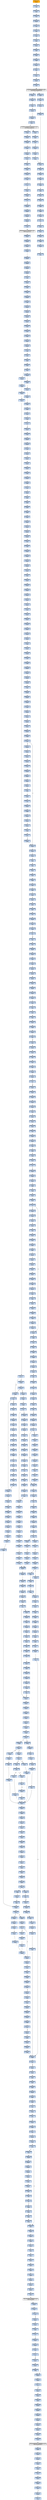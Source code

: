 strict digraph G {
	graph [bgcolor=transparent,
		name=G
	];
	node [color=lightsteelblue,
		fillcolor=lightsteelblue,
		shape=rectangle,
		style=filled
	];
	"0x00617974"	[label="0x00617974
movl"];
	"0x0061797a"	[label="0x0061797a
andl"];
	"0x00617974" -> "0x0061797a"	[color="#000000"];
	"0x00617a4e"	[label="0x00617a4e
jmp"];
	"0x00617a58"	[label="0x00617a58
movl"];
	"0x00617a4e" -> "0x00617a58"	[color="#000000"];
	"0x00617d34"	[label="0x00617d34
movl"];
	"0x00617d36"	[label="0x00617d36
movb"];
	"0x00617d34" -> "0x00617d36"	[color="#000000"];
	"0x006178c1"	[label="0x006178c1
movl"];
	"0x006178c4"	[label="0x006178c4
movl"];
	"0x006178c1" -> "0x006178c4"	[color="#000000"];
	"0x00617a09"	[label="0x00617a09
movl"];
	"0x00617a0f"	[label="0x00617a0f
movl"];
	"0x00617a09" -> "0x00617a0f"	[color="#000000"];
	"0x006176dc"	[label="0x006176dc
movl"];
	"0x006176e3"	[label="0x006176e3
movl"];
	"0x006176dc" -> "0x006176e3"	[color="#000000"];
	"0x00617f05"	[label="0x00617f05
je"];
	"0x00617f37"	[label="0x00617f37
movl"];
	"0x00617f05" -> "0x00617f37"	[color="#000000",
		label=T];
	"0x00617f07"	[label="0x00617f07
movl"];
	"0x00617f05" -> "0x00617f07"	[color="#000000",
		label=F];
	"0x00617154"	[label="0x00617154
popl"];
	"0x00617155"	[label="0x00617155
jmp"];
	"0x00617154" -> "0x00617155"	[color="#000000"];
	"0x00617cff"	[label="0x00617cff
ret"];
	"0x00617a9b"	[label="0x00617a9b
movb"];
	"0x00617cff" -> "0x00617a9b"	[color="#000000"];
	"0x00617e18"	[label="0x00617e18
movb"];
	"0x00617cff" -> "0x00617e18"	[color="#000000"];
	"0x00617b30"	[label="0x00617b30
xorl"];
	"0x00617b32"	[label="0x00617b32
movl"];
	"0x00617b30" -> "0x00617b32"	[color="#000000"];
	"0x0061738f"	[label="0x0061738f
movl"];
	"0x00617392"	[label="0x00617392
addl"];
	"0x0061738f" -> "0x00617392"	[color="#000000"];
	"0x00617871"	[label="0x00617871
incl"];
	"0x00617872"	[label="0x00617872
incl"];
	"0x00617871" -> "0x00617872"	[color="#000000"];
	"0x00617afe"	[label="0x00617afe
popl"];
	"0x00617aff"	[label="0x00617aff
ret"];
	"0x00617afe" -> "0x00617aff"	[color="#000000"];
	"0x00617bc3"	[label="0x00617bc3
xorl"];
	"0x00617bc5"	[label="0x00617bc5
movl"];
	"0x00617bc3" -> "0x00617bc5"	[color="#000000"];
	"0x00617174"	[label="0x00617174
movl"];
	"0x00617176"	[label="0x00617176
andl"];
	"0x00617174" -> "0x00617176"	[color="#000000"];
	"0x006177a7"	[label="0x006177a7
pushl"];
	"0x006177a8"	[label="0x006177a8
movl"];
	"0x006177a7" -> "0x006177a8"	[color="#000000"];
	"0x006178f6"	[label="0x006178f6
movl"];
	"0x006178f8"	[label="0x006178f8
movb"];
	"0x006178f6" -> "0x006178f8"	[color="#000000"];
	"0x006179c9"	[label="0x006179c9
movl"];
	"0x006179cc"	[label="0x006179cc
movl"];
	"0x006179c9" -> "0x006179cc"	[color="#000000"];
	"0x006179bc"	[label="0x006179bc
jb"];
	"0x006179be"	[label="0x006179be
movl"];
	"0x006179bc" -> "0x006179be"	[color="#000000",
		label=F];
	"0x006179ee"	[label="0x006179ee
movl"];
	"0x006179bc" -> "0x006179ee"	[color="#000000",
		label=T];
	"0x00617ef7"	[label="0x00617ef7
cmpl"];
	"0x00617efa"	[label="0x00617efa
jae"];
	"0x00617ef7" -> "0x00617efa"	[color="#000000"];
	"0x006177fb"	[label="0x006177fb
subl"];
	"0x006177fd"	[label="0x006177fd
andl"];
	"0x006177fb" -> "0x006177fd"	[color="#000000"];
	"0x006170b2"	[label="0x006170b2
pushl"];
	"0x006170b7"	[label="0x006170b7
pushl"];
	"0x006170b2" -> "0x006170b7"	[color="#000000"];
	"0x00617395"	[label="0x00617395
pushl"];
	"0x00617396"	[label="0x00617396
pushl"];
	"0x00617395" -> "0x00617396"	[color="#000000"];
	"0x00617b63"	[label="0x00617b63
subl"];
	"0x00617b69"	[label="0x00617b69
pushl"];
	"0x00617b63" -> "0x00617b69"	[color="#000000"];
	GETMODULEHANDLEA_KERNEL32_DLL	[color=lightgrey,
		fillcolor=lightgrey,
		label="GETMODULEHANDLEA_KERNEL32_DLL
GETMODULEHANDLEA"];
	"0x00617042"	[label="0x00617042
movl"];
	GETMODULEHANDLEA_KERNEL32_DLL -> "0x00617042"	[color="#000000"];
	"0x00617287"	[label="0x00617287
testl"];
	GETMODULEHANDLEA_KERNEL32_DLL -> "0x00617287"	[color="#000000"];
	"0x006171b0"	[label="0x006171b0
je"];
	"0x006171ba"	[label="0x006171ba
movl"];
	"0x006171b0" -> "0x006171ba"	[color="#000000",
		label=T];
	"0x0061739a"	[label="0x0061739a
pushl"];
	"0x0061739d"	[label="0x0061739d
pushl"];
	"0x0061739a" -> "0x0061739d"	[color="#000000"];
	"0x00617ccb"	[label="0x00617ccb
jmp"];
	"0x00617cd4"	[label="0x00617cd4
movl"];
	"0x00617ccb" -> "0x00617cd4"	[color="#000000"];
	"0x00617aff" -> "0x006176dc"	[color="#000000"];
	"0x00617153"	[label="0x00617153
popl"];
	"0x00617153" -> "0x00617154"	[color="#000000"];
	"0x006178cf"	[label="0x006178cf
movl"];
	"0x006178d3"	[label="0x006178d3
jl"];
	"0x006178cf" -> "0x006178d3"	[color="#000000"];
	"0x006177bd"	[label="0x006177bd
incl"];
	"0x006177be"	[label="0x006177be
movb"];
	"0x006177bd" -> "0x006177be"	[color="#000000"];
	"0x00617b1b"	[label="0x00617b1b
movl"];
	"0x00617b1e"	[label="0x00617b1e
movl"];
	"0x00617b1b" -> "0x00617b1e"	[color="#000000"];
	"0x00617b76"	[label="0x00617b76
call"];
	"0x006177a4"	[label="0x006177a4
pushl"];
	"0x00617b76" -> "0x006177a4"	[color="#000000"];
	"0x00617394"	[label="0x00617394
pushl"];
	"0x00617392" -> "0x00617394"	[color="#000000"];
	"0x006179b3"	[label="0x006179b3
movl"];
	"0x006179b5"	[label="0x006179b5
pushl"];
	"0x006179b3" -> "0x006179b5"	[color="#000000"];
	VIRTUALPROTECT_KERNEL32_DLL	[color=lightgrey,
		fillcolor=lightgrey,
		label="VIRTUALPROTECT_KERNEL32_DLL
VIRTUALPROTECT"];
	"0x006173ff"	[label="0x006173ff
popl"];
	VIRTUALPROTECT_KERNEL32_DLL -> "0x006173ff"	[color="#000000"];
	"0x00617179"	[label="0x00617179
repz"];
	"0x00617176" -> "0x00617179"	[color="#000000"];
	"0x006172c8"	[label="0x006172c8
je"];
	"0x00617373"	[label="0x00617373
movl"];
	"0x006172c8" -> "0x00617373"	[color="#000000",
		label=T];
	"0x00617ba2"	[label="0x00617ba2
leal"];
	"0x00617ba8"	[label="0x00617ba8
leal"];
	"0x00617ba2" -> "0x00617ba8"	[color="#000000"];
	"0x00617e88"	[label="0x00617e88
shrl"];
	"0x00617e8a"	[label="0x00617e8a
leal"];
	"0x00617e88" -> "0x00617e8a"	[color="#000000"];
	"0x0061705b"	[label="0x0061705b
cmpb"];
	"0x0061705d"	[label="0x0061705d
jne"];
	"0x0061705b" -> "0x0061705d"	[color="#000000"];
	"0x0061780b"	[label="0x0061780b
popl"];
	"0x0061780c"	[label="0x0061780c
ret"];
	"0x0061780b" -> "0x0061780c"	[color="#000000"];
	"0x00617397"	[label="0x00617397
pushl"];
	"0x00617396" -> "0x00617397"	[color="#000000"];
	"0x00617ed9"	[label="0x00617ed9
movl"];
	"0x00617ede"	[label="0x00617ede
subl"];
	"0x00617ed9" -> "0x00617ede"	[color="#000000"];
	"0x0061715f"	[label="0x0061715f
movl"];
	"0x00617155" -> "0x0061715f"	[color="#000000"];
	"0x006176c8"	[label="0x006176c8
movl"];
	"0x006176cc"	[label="0x006176cc
subl"];
	"0x006176c8" -> "0x006176cc"	[color="#000000"];
	"0x00617f6c"	[label="0x00617f6c
testb"];
	"0x00617f6e"	[label="0x00617f6e
je"];
	"0x00617f6c" -> "0x00617f6e"	[color="#000000"];
	"0x00617398"	[label="0x00617398
pushl"];
	"0x00617398" -> "0x0061739a"	[color="#000000"];
	"0x006178eb"	[label="0x006178eb
andl"];
	"0x006178f0"	[label="0x006178f0
subl"];
	"0x006178eb" -> "0x006178f0"	[color="#000000"];
	"0x006178a1"	[label="0x006178a1
movl"];
	"0x006178a5"	[label="0x006178a5
movl"];
	"0x006178a1" -> "0x006178a5"	[color="#000000"];
	"0x0061798f"	[label="0x0061798f
leal"];
	"0x00617993"	[label="0x00617993
incl"];
	"0x0061798f" -> "0x00617993"	[color="#000000"];
	VIRTUALFREE_KERNEL32_DLL	[color=lightgrey,
		fillcolor=lightgrey,
		label="VIRTUALFREE_KERNEL32_DLL
VIRTUALFREE"];
	"0x006171a8"	[label="0x006171a8
movl"];
	VIRTUALFREE_KERNEL32_DLL -> "0x006171a8"	[color="#000000"];
	"0x00617059"	[label="0x00617059
jne"];
	"0x00617059" -> "0x0061705b"	[color="#000000",
		label=F];
	"0x006178d5"	[label="0x006178d5
movl"];
	"0x006178d3" -> "0x006178d5"	[color="#000000",
		label=F];
	"0x00617922"	[label="0x00617922
movl"];
	"0x006178d3" -> "0x00617922"	[color="#000000",
		label=T];
	"0x00617bc7"	[label="0x00617bc7
call"];
	"0x006179b0"	[label="0x006179b0
pushl"];
	"0x00617bc7" -> "0x006179b0"	[color="#000000"];
	"0x006170e9"	[label="0x006170e9
movl"];
	"0x006170eb"	[label="0x006170eb
addl"];
	"0x006170e9" -> "0x006170eb"	[color="#000000"];
	"0x00617a11"	[label="0x00617a11
shrl"];
	"0x00617a14"	[label="0x00617a14
xorl"];
	"0x00617a11" -> "0x00617a14"	[color="#000000"];
	"0x00617298"	[label="0x00617298
movl"];
	"0x006172a2"	[label="0x006172a2
movl"];
	"0x00617298" -> "0x006172a2"	[color="#000000"];
	"0x00617008"	[label="0x00617008
jmp"];
	"0x0061700e"	[label="0x0061700e
call"];
	"0x00617008" -> "0x0061700e"	[color="#000000"];
	"0x006171c0"	[label="0x006171c0
movl"];
	"0x006171c6"	[label="0x006171c6
subl"];
	"0x006171c0" -> "0x006171c6"	[color="#000000"];
	"0x00617ca3"	[label="0x00617ca3
testb"];
	"0x00617ca5"	[label="0x00617ca5
jne"];
	"0x00617ca3" -> "0x00617ca5"	[color="#000000"];
	"0x006177f4"	[label="0x006177f4
shrl"];
	"0x006177f6"	[label="0x006177f6
movl"];
	"0x006177f4" -> "0x006177f6"	[color="#000000"];
	"0x0061785c"	[label="0x0061785c
cmpl"];
	"0x0061785e"	[label="0x0061785e
movl"];
	"0x0061785c" -> "0x0061785e"	[color="#000000"];
	"0x00617972"	[label="0x00617972
je"];
	"0x00617972" -> "0x00617974"	[color="#000000",
		label=F];
	"0x00617996"	[label="0x00617996
movl"];
	"0x00617972" -> "0x00617996"	[color="#000000",
		label=T];
	"0x00617b14"	[label="0x00617b14
movl"];
	"0x00617b14" -> "0x00617b1b"	[color="#000000"];
	"0x00617e4c"	[label="0x00617e4c
movl"];
	"0x00617e50"	[label="0x00617e50
andl"];
	"0x00617e4c" -> "0x00617e50"	[color="#000000"];
	"0x00617b6e"	[label="0x00617b6e
leal"];
	"0x00617b71"	[label="0x00617b71
pushl"];
	"0x00617b6e" -> "0x00617b71"	[color="#000000"];
	"0x00617a96"	[label="0x00617a96
call"];
	"0x00617cf2"	[label="0x00617cf2
call"];
	"0x00617a96" -> "0x00617cf2"	[color="#000000"];
	"0x0061790a"	[label="0x0061790a
shrl"];
	"0x0061790d"	[label="0x0061790d
repz"];
	"0x0061790a" -> "0x0061790d"	[color="#000000"];
	"0x006179a3"	[label="0x006179a3
popl"];
	"0x006179a4"	[label="0x006179a4
movb"];
	"0x006179a3" -> "0x006179a4"	[color="#000000"];
	"0x006170fb"	[label="0x006170fb
pushl"];
	"0x006170fc"	[label="0x006170fc
call"];
	"0x006170fb" -> "0x006170fc"	[color="#000000"];
	"0x006179e1"	[label="0x006179e1
movl"];
	"0x006179e4"	[label="0x006179e4
movl"];
	"0x006179e1" -> "0x006179e4"	[color="#000000"];
	"0x00617112"	[label="0x00617112
movl"];
	"0x00617114"	[label="0x00617114
subl"];
	"0x00617112" -> "0x00617114"	[color="#000000"];
	"0x00617243"	[label="0x00617243
movl"];
	"0x00617249"	[label="0x00617249
movl"];
	"0x00617243" -> "0x00617249"	[color="#000000"];
	"0x00617e1f"	[label="0x00617e1f
popl"];
	"0x00617e20"	[label="0x00617e20
testb"];
	"0x00617e1f" -> "0x00617e20"	[color="#000000"];
	"0x00617abd"	[label="0x00617abd
pushl"];
	"0x00617ac2"	[label="0x00617ac2
call"];
	"0x00617abd" -> "0x00617ac2"	[color="#000000"];
	"0x00617389"	[label="0x00617389
movl"];
	"0x00617389" -> "0x0061738f"	[color="#000000"];
	"0x00617ce8"	[label="0x00617ce8
movb"];
	"0x00617cea"	[label="0x00617cea
popl"];
	"0x00617ce8" -> "0x00617cea"	[color="#000000"];
	"0x006177ad"	[label="0x006177ad
pushl"];
	"0x006177a8" -> "0x006177ad"	[color="#000000"];
	"0x00617b37"	[label="0x00617b37
movl"];
	"0x00617b3d"	[label="0x00617b3d
movl"];
	"0x00617b37" -> "0x00617b3d"	[color="#000000"];
	"0x006177d9"	[label="0x006177d9
addl"];
	"0x006177db"	[label="0x006177db
movl"];
	"0x006177d9" -> "0x006177db"	[color="#000000"];
	"0x00617a36"	[label="0x00617a36
jmp"];
	"0x00617a36" -> "0x00617a58"	[color="#000000"];
	"0x00617271"	[label="0x00617271
movl"];
	"0x00617274"	[label="0x00617274
testl"];
	"0x00617271" -> "0x00617274"	[color="#000000"];
	"0x006176d2"	[label="0x006176d2
leal"];
	"0x006176cc" -> "0x006176d2"	[color="#000000"];
	"0x0061724f"	[label="0x0061724f
orl"];
	"0x00617251"	[label="0x00617251
je"];
	"0x0061724f" -> "0x00617251"	[color="#000000"];
	"0x00617aa8"	[label="0x00617aa8
addl"];
	"0x00617aab"	[label="0x00617aab
shll"];
	"0x00617aa8" -> "0x00617aab"	[color="#000000"];
	"0x006177bb"	[label="0x006177bb
movb"];
	"0x006177bb" -> "0x006177bd"	[color="#000000"];
	"0x0061786d"	[label="0x0061786d
leal"];
	"0x0061786d" -> "0x00617871"	[color="#000000"];
	"0x00617f85"	[label="0x00617f85
popl"];
	"0x00617f86"	[label="0x00617f86
addl"];
	"0x00617f85" -> "0x00617f86"	[color="#000000"];
	"0x00617960"	[label="0x00617960
xorl"];
	"0x00617962"	[label="0x00617962
testl"];
	"0x00617960" -> "0x00617962"	[color="#000000"];
	"0x00617ba0"	[label="0x00617ba0
jb"];
	"0x00617ba0" -> "0x00617ba2"	[color="#000000",
		label=F];
	"0x0061783d"	[label="0x0061783d
movl"];
	"0x0061783f"	[label="0x0061783f
pushl"];
	"0x0061783d" -> "0x0061783f"	[color="#000000"];
	"0x0061703b"	[label="0x0061703b
pushl"];
	"0x0061703c"	[label="0x0061703c
call"];
	"0x0061703b" -> "0x0061703c"	[color="#000000"];
	"0x00617ea0"	[label="0x00617ea0
jb"];
	"0x00617ea2"	[label="0x00617ea2
movl"];
	"0x00617ea0" -> "0x00617ea2"	[color="#000000",
		label=F];
	"0x00617ed3"	[label="0x00617ed3
movl"];
	"0x00617ea0" -> "0x00617ed3"	[color="#000000",
		label=T];
	"0x0061797f"	[label="0x0061797f
movl"];
	"0x0061797a" -> "0x0061797f"	[color="#000000"];
	"0x006179a6"	[label="0x006179a6
popl"];
	"0x006179a4" -> "0x006179a6"	[color="#000000"];
	"0x0061700a"	[label="0x0061700a
popl"];
	"0x0061700b"	[label="0x0061700b
incl"];
	"0x0061700a" -> "0x0061700b"	[color="#000000"];
	"0x00617f53"	[label="0x00617f53
cmpl"];
	"0x00617f55"	[label="0x00617f55
jb"];
	"0x00617f53" -> "0x00617f55"	[color="#000000"];
	"0x0061789e"	[label="0x0061789e
leal"];
	"0x0061789e" -> "0x006178a1"	[color="#000000"];
	"0x00617ea5"	[label="0x00617ea5
movl"];
	"0x00617ea8"	[label="0x00617ea8
shll"];
	"0x00617ea5" -> "0x00617ea8"	[color="#000000"];
	"0x00617103"	[label="0x00617103
cmpb"];
	"0x00617106"	[label="0x00617106
jne"];
	"0x00617103" -> "0x00617106"	[color="#000000"];
	"0x00617269"	[label="0x00617269
movl"];
	"0x0061726f"	[label="0x0061726f
addl"];
	"0x00617269" -> "0x0061726f"	[color="#000000"];
	"0x00617ecb"	[label="0x00617ecb
movl"];
	"0x00617ece"	[label="0x00617ece
movl"];
	"0x00617ecb" -> "0x00617ece"	[color="#000000"];
	"0x0061737b"	[label="0x0061737b
addl"];
	"0x0061737e"	[label="0x0061737e
movl"];
	"0x0061737b" -> "0x0061737e"	[color="#000000"];
	"0x006179f1"	[label="0x006179f1
movl"];
	"0x006179f4"	[label="0x006179f4
movl"];
	"0x006179f1" -> "0x006179f4"	[color="#000000"];
	"0x006177b1"	[label="0x006177b1
jb"];
	"0x006177b3"	[label="0x006177b3
pushl"];
	"0x006177b1" -> "0x006177b3"	[color="#000000",
		label=F];
	"0x006177e8"	[label="0x006177e8
movl"];
	"0x006177b1" -> "0x006177e8"	[color="#000000",
		label=T];
	"0x00617e55"	[label="0x00617e55
addl"];
	"0x00617e50" -> "0x00617e55"	[color="#000000"];
	"0x00617f39"	[label="0x00617f39
movl"];
	"0x00617f37" -> "0x00617f39"	[color="#000000"];
	"0x006177a5"	[label="0x006177a5
movl"];
	"0x006177a5" -> "0x006177a7"	[color="#000000"];
	"0x006170f1"	[label="0x006170f1
pushl"];
	"0x006170eb" -> "0x006170f1"	[color="#000000"];
	"0x00617831"	[label="0x00617831
ret"];
	"0x00617af1"	[label="0x00617af1
movl"];
	"0x00617831" -> "0x00617af1"	[color="#000000"];
	"0x0061798b"	[label="0x0061798b
movl"];
	"0x0061798b" -> "0x0061798f"	[color="#000000"];
	"0x00617877"	[label="0x00617877
jb"];
	"0x00617879"	[label="0x00617879
movl"];
	"0x00617877" -> "0x00617879"	[color="#000000",
		label=F];
	"0x006177f6" -> "0x006177fb"	[color="#000000"];
	"0x0061705f"	[label="0x0061705f
leal"];
	"0x0061705d" -> "0x0061705f"	[color="#000000",
		label=F];
	"0x00617b24"	[label="0x00617b24
movl"];
	"0x00617b2a"	[label="0x00617b2a
movl"];
	"0x00617b24" -> "0x00617b2a"	[color="#000000"];
	"0x00617264"	[label="0x00617264
movl"];
	"0x00617251" -> "0x00617264"	[color="#000000",
		label=T];
	"0x006177e7"	[label="0x006177e7
popl"];
	"0x006177e7" -> "0x006177e8"	[color="#000000"];
	"0x00617152"	[label="0x00617152
popl"];
	"0x00617152" -> "0x00617153"	[color="#000000"];
	"0x006172be"	[label="0x006172be
addl"];
	"0x006172c0"	[label="0x006172c0
addl"];
	"0x006172be" -> "0x006172c0"	[color="#000000"];
	"0x00617875"	[label="0x00617875
movl"];
	"0x00617875" -> "0x00617877"	[color="#000000"];
	"0x00617014"	[label="0x00617014
popl"];
	"0x00617015"	[label="0x00617015
movl"];
	"0x00617014" -> "0x00617015"	[color="#000000"];
	"0x00617f0d"	[label="0x00617f0d
movl"];
	"0x00617f14"	[label="0x00617f14
jmp"];
	"0x00617f0d" -> "0x00617f14"	[color="#000000"];
	"0x006179db"	[label="0x006179db
movl"];
	"0x006179de"	[label="0x006179de
addl"];
	"0x006179db" -> "0x006179de"	[color="#000000"];
	"0x00617f31"	[label="0x00617f31
movl"];
	"0x00617f31" -> "0x00617f37"	[color="#000000"];
	"0x006172f0"	[label="0x006172f0
popl"];
	"0x006172f1"	[label="0x006172f1
jne"];
	"0x006172f0" -> "0x006172f1"	[color="#000000"];
	"0x006178fe"	[label="0x006178fe
movl"];
	"0x00617900"	[label="0x00617900
movl"];
	"0x006178fe" -> "0x00617900"	[color="#000000"];
	"0x00617a6a"	[label="0x00617a6a
subl"];
	"0x00617a6c"	[label="0x00617a6c
subl"];
	"0x00617a6a" -> "0x00617a6c"	[color="#000000"];
	"0x00617ed6"	[label="0x00617ed6
movl"];
	"0x00617ed6" -> "0x00617ed9"	[color="#000000"];
	"0x006176ea"	[label="0x006176ea
pushl"];
	"0x006176eb"	[label="0x006176eb
pushl"];
	"0x006176ea" -> "0x006176eb"	[color="#000000"];
	"0x006179fb"	[label="0x006179fb
shrl"];
	"0x006179fd"	[label="0x006179fd
movl"];
	"0x006179fb" -> "0x006179fd"	[color="#000000"];
	"0x006177c4"	[label="0x006177c4
movl"];
	"0x006177c7"	[label="0x006177c7
movl"];
	"0x006177c4" -> "0x006177c7"	[color="#000000"];
	"0x00617e62"	[label="0x00617e62
movl"];
	"0x00617e65"	[label="0x00617e65
jae"];
	"0x00617e62" -> "0x00617e65"	[color="#000000"];
	"0x00617e67"	[label="0x00617e67
movl"];
	"0x00617e6a"	[label="0x00617e6a
movl"];
	"0x00617e67" -> "0x00617e6a"	[color="#000000"];
	"0x00617e46"	[label="0x00617e46
movl"];
	"0x00617e49"	[label="0x00617e49
movl"];
	"0x00617e46" -> "0x00617e49"	[color="#000000"];
	"0x00617f82"	[label="0x00617f82
popl"];
	"0x00617f83"	[label="0x00617f83
movb"];
	"0x00617f82" -> "0x00617f83"	[color="#000000"];
	"0x00617ce6"	[label="0x00617ce6
popl"];
	"0x00617ce7"	[label="0x00617ce7
popl"];
	"0x00617ce6" -> "0x00617ce7"	[color="#000000"];
	"0x0061799c"	[label="0x0061799c
incl"];
	"0x0061799d"	[label="0x0061799d
cmpl"];
	"0x0061799c" -> "0x0061799d"	[color="#000000"];
	"0x00617e34"	[label="0x00617e34
jb"];
	"0x00617e34" -> "0x00617e67"	[color="#000000",
		label=T];
	"0x00617e36"	[label="0x00617e36
movl"];
	"0x00617e34" -> "0x00617e36"	[color="#000000",
		label=F];
	"0x00617cde"	[label="0x00617cde
movl"];
	"0x00617ce3"	[label="0x00617ce3
repz"];
	"0x00617cde" -> "0x00617ce3"	[color="#000000"];
	"0x00617988"	[label="0x00617988
movb"];
	"0x00617988" -> "0x0061798b"	[color="#000000"];
	"0x0061792a"	[label="0x0061792a
decl"];
	"0x0061792b"	[label="0x0061792b
addl"];
	"0x0061792a" -> "0x0061792b"	[color="#000000"];
	"0x0061783b"	[label="0x0061783b
pushl"];
	"0x0061783c"	[label="0x0061783c
pushl"];
	"0x0061783b" -> "0x0061783c"	[color="#000000"];
	"0x006172c6"	[label="0x006172c6
testl"];
	"0x006172c0" -> "0x006172c6"	[color="#000000"];
	"0x0061740f"	[label="0x0061740f
movl"];
	"0x00617415"	[label="0x00617415
popa"];
	"0x0061740f" -> "0x00617415"	[color="#000000"];
	"0x00617e2e"	[label="0x00617e2e
leal"];
	"0x00617e31"	[label="0x00617e31
cmpl"];
	"0x00617e2e" -> "0x00617e31"	[color="#000000"];
	"0x00617f7a"	[label="0x00617f7a
movl"];
	"0x00617f7e"	[label="0x00617f7e
movl"];
	"0x00617f7a" -> "0x00617f7e"	[color="#000000"];
	"0x0061793d"	[label="0x0061793d
jge"];
	"0x00617943"	[label="0x00617943
cmpl"];
	"0x0061793d" -> "0x00617943"	[color="#000000",
		label=F];
	"0x006179b2"	[label="0x006179b2
pushl"];
	"0x006179b2" -> "0x006179b3"	[color="#000000"];
	"0x0061780a"	[label="0x0061780a
popl"];
	"0x0061780a" -> "0x0061780b"	[color="#000000"];
	"0x00617e6d"	[label="0x00617e6d
movl"];
	"0x00617e6a" -> "0x00617e6d"	[color="#000000"];
	"0x00617093"	[label="0x00617093
orl"];
	"0x00617095"	[label="0x00617095
je"];
	"0x00617093" -> "0x00617095"	[color="#000000"];
	"0x00617169"	[label="0x00617169
movl"];
	"0x0061716f"	[label="0x0061716f
sarl"];
	"0x00617169" -> "0x0061716f"	[color="#000000"];
	"0x006179ec"	[label="0x006179ec
jae"];
	"0x006179ec" -> "0x006179ee"	[color="#000000",
		label=F];
	"0x0061790f"	[label="0x0061790f
movl"];
	"0x00617911"	[label="0x00617911
movl"];
	"0x0061790f" -> "0x00617911"	[color="#000000"];
	"0x00617397" -> "0x00617398"	[color="#000000"];
	"0x006176ec"	[label="0x006176ec
leal"];
	"0x006176f0"	[label="0x006176f0
call"];
	"0x006176ec" -> "0x006176f0"	[color="#000000"];
	"0x00617ef3"	[label="0x00617ef3
shrl"];
	"0x00617ef5"	[label="0x00617ef5
addl"];
	"0x00617ef3" -> "0x00617ef5"	[color="#000000"];
	"0x00617a5a"	[label="0x00617a5a
movl"];
	"0x00617a58" -> "0x00617a5a"	[color="#000000"];
	"0x006177de"	[label="0x006177de
movl"];
	"0x006177e0"	[label="0x006177e0
movl"];
	"0x006177de" -> "0x006177e0"	[color="#000000"];
	"0x00617001"	[color=lightgrey,
		fillcolor=orange,
		label="0x00617001
pusha"];
	"0x00617002"	[label="0x00617002
call"];
	"0x00617001" -> "0x00617002"	[color="#000000"];
	"0x006178dc"	[label="0x006178dc
movl"];
	"0x006178e0"	[label="0x006178e0
movl"];
	"0x006178dc" -> "0x006178e0"	[color="#000000"];
	"0x0061708d"	[label="0x0061708d
movl"];
	"0x0061708d" -> "0x00617093"	[color="#000000"];
	"0x00617b0d"	[label="0x00617b0d
movl"];
	"0x00617b0f"	[label="0x00617b0f
leal"];
	"0x00617b0d" -> "0x00617b0f"	[color="#000000"];
	"0x0061711d"	[label="0x0061711d
xorl"];
	"0x0061711f"	[label="0x0061711f
orl"];
	"0x0061711d" -> "0x0061711f"	[color="#000000"];
	"0x006179de" -> "0x006179e1"	[color="#000000"];
	"0x00617d32"	[label="0x00617d32
jae"];
	"0x00617d32" -> "0x00617d34"	[color="#000000",
		label=F];
	"0x00617f61"	[label="0x00617f61
movl"];
	"0x00617f63"	[label="0x00617f63
jmp"];
	"0x00617f61" -> "0x00617f63"	[color="#000000"];
	"0x0061782c"	[label="0x0061782c
addl"];
	"0x0061782c" -> "0x00617831"	[color="#000000"];
	"0x00617931"	[label="0x00617931
movl"];
	"0x00617935"	[label="0x00617935
movl"];
	"0x00617931" -> "0x00617935"	[color="#000000"];
	"0x00617aa3"	[label="0x00617aa3
movl"];
	"0x00617aa3" -> "0x00617aa8"	[color="#000000"];
	"0x00617eec"	[label="0x00617eec
subl"];
	"0x00617eee"	[label="0x00617eee
andl"];
	"0x00617eec" -> "0x00617eee"	[color="#000000"];
	"0x00617bb4"	[label="0x00617bb4
testb"];
	"0x00617bb6"	[label="0x00617bb6
jne"];
	"0x00617bb4" -> "0x00617bb6"	[color="#000000"];
	"0x00617b9c"	[label="0x00617b9c
incl"];
	"0x00617b9d"	[label="0x00617b9d
cmpl"];
	"0x00617b9c" -> "0x00617b9d"	[color="#000000"];
	"0x00617a95"	[label="0x00617a95
pushl"];
	"0x00617a95" -> "0x00617a96"	[color="#000000"];
	"0x00617907"	[label="0x00617907
movw"];
	"0x00617907" -> "0x0061790a"	[color="#000000"];
	"0x0061781d"	[label="0x0061781d
movl"];
	"0x00617823"	[label="0x00617823
leal"];
	"0x0061781d" -> "0x00617823"	[color="#000000"];
	"0x00617b12"	[label="0x00617b12
movl"];
	"0x00617b12" -> "0x00617b14"	[color="#000000"];
	"0x00617e58"	[label="0x00617e58
orl"];
	"0x00617e5a"	[label="0x00617e5a
movl"];
	"0x00617e58" -> "0x00617e5a"	[color="#000000"];
	"0x00617ee2"	[label="0x00617ee2
shrl"];
	"0x00617ee4"	[label="0x00617ee4
movl"];
	"0x00617ee2" -> "0x00617ee4"	[color="#000000"];
	"0x0061771a"	[label="0x0061771a
jne"];
	"0x00617726"	[label="0x00617726
movl"];
	"0x0061771a" -> "0x00617726"	[color="#000000",
		label=T];
	"0x006172ee"	[label="0x006172ee
testl"];
	"0x006172ee" -> "0x006172f0"	[color="#000000"];
	"0x0061717b"	[label="0x0061717b
popl"];
	"0x00617179" -> "0x0061717b"	[color="#000000"];
	"0x00617f45"	[label="0x00617f45
jae"];
	"0x00617f47"	[label="0x00617f47
movl"];
	"0x00617f45" -> "0x00617f47"	[color="#000000",
		label=F];
	"0x00617a5d"	[label="0x00617a5d
addl"];
	"0x00617a5f"	[label="0x00617a5f
movl"];
	"0x00617a5d" -> "0x00617a5f"	[color="#000000"];
	"0x00617aad"	[label="0x00617aad
addl"];
	"0x00617aaf"	[label="0x00617aaf
incl"];
	"0x00617aad" -> "0x00617aaf"	[color="#000000"];
	"0x00617e5f"	[label="0x00617e5f
movl"];
	"0x00617e5f" -> "0x00617e62"	[color="#000000"];
	"0x00617151"	[label="0x00617151
popl"];
	"0x00617151" -> "0x00617152"	[color="#000000"];
	"0x00617121"	[label="0x00617121
je"];
	"0x00617121" -> "0x00617151"	[color="#000000",
		label=T];
	"0x00617ccd"	[label="0x00617ccd
movb"];
	"0x00617ccd" -> "0x00617cd4"	[color="#000000"];
	"0x00617a85"	[label="0x00617a85
pushl"];
	"0x00617a86"	[label="0x00617a86
pushl"];
	"0x00617a85" -> "0x00617a86"	[color="#000000"];
	"0x00617a8d"	[label="0x00617a8d
leal"];
	"0x00617a93"	[label="0x00617a93
movl"];
	"0x00617a8d" -> "0x00617a93"	[color="#000000"];
	"0x00617b98"	[label="0x00617b98
movb"];
	"0x00617b98" -> "0x00617b9c"	[color="#000000"];
	"0x006179a2"	[label="0x006179a2
popl"];
	"0x006179a2" -> "0x006179a3"	[color="#000000"];
	"0x006179a7"	[label="0x006179a7
addl"];
	"0x006179a6" -> "0x006179a7"	[color="#000000"];
	"0x00617efc"	[label="0x00617efc
movl"];
	"0x00617efa" -> "0x00617efc"	[color="#000000",
		label=F];
	"0x00617f16"	[label="0x00617f16
movl"];
	"0x00617efa" -> "0x00617f16"	[color="#000000",
		label=T];
	"0x00617f4c"	[label="0x00617f4c
movb"];
	"0x00617f4e"	[label="0x00617f4e
movb"];
	"0x00617f4c" -> "0x00617f4e"	[color="#000000"];
	"0x00617e49" -> "0x00617e4c"	[color="#000000"];
	"0x00617cc6"	[label="0x00617cc6
cmpl"];
	"0x00617cc9"	[label="0x00617cc9
jb"];
	"0x00617cc6" -> "0x00617cc9"	[color="#000000"];
	"0x00617292"	[label="0x00617292
movl"];
	"0x00617292" -> "0x00617298"	[color="#000000"];
	"0x00617826"	[label="0x00617826
movl"];
	"0x00617826" -> "0x0061782c"	[color="#000000"];
	"0x0061711f" -> "0x00617121"	[color="#000000"];
	"0x00617b08"	[label="0x00617b08
movl"];
	"0x00617b0c"	[label="0x00617b0c
pushl"];
	"0x00617b08" -> "0x00617b0c"	[color="#000000"];
	"0x00617183"	[label="0x00617183
pushl"];
	"0x00617189"	[label="0x00617189
call"];
	"0x00617183" -> "0x00617189"	[color="#000000"];
	"0x00617939"	[label="0x00617939
movl"];
	"0x00617935" -> "0x00617939"	[color="#000000"];
	"0x006179c0"	[label="0x006179c0
movb"];
	"0x006179c2"	[label="0x006179c2
incl"];
	"0x006179c0" -> "0x006179c2"	[color="#000000"];
	"0x006177e3"	[label="0x006177e3
cmpl"];
	"0x006177e5"	[label="0x006177e5
jae"];
	"0x006177e3" -> "0x006177e5"	[color="#000000"];
	"0x00617f03"	[label="0x00617f03
testl"];
	"0x00617f03" -> "0x00617f05"	[color="#000000"];
	"0x00617b72"	[label="0x00617b72
pushl"];
	"0x00617b74"	[label="0x00617b74
movl"];
	"0x00617b72" -> "0x00617b74"	[color="#000000"];
	"0x00617926"	[label="0x00617926
addl"];
	"0x00617929"	[label="0x00617929
incl"];
	"0x00617926" -> "0x00617929"	[color="#000000"];
	"0x006170a7"	[label="0x006170a7
cmpl"];
	"0x006170aa"	[label="0x006170aa
je"];
	"0x006170a7" -> "0x006170aa"	[color="#000000"];
	"0x00617406"	[label="0x00617406
addl"];
	"0x0061740c"	[label="0x0061740c
popl"];
	"0x00617406" -> "0x0061740c"	[color="#000000"];
	"0x00617d38"	[label="0x00617d38
movl"];
	"0x00617d36" -> "0x00617d38"	[color="#000000"];
	"0x00617802"	[label="0x00617802
shrl"];
	"0x00617804"	[label="0x00617804
addl"];
	"0x00617802" -> "0x00617804"	[color="#000000"];
	"0x0061704f"	[label="0x0061704f
call"];
	GETPROCADDRESS_KERNEL32_DLL	[color=lightgrey,
		fillcolor=lightgrey,
		label="GETPROCADDRESS_KERNEL32_DLL
GETPROCADDRESS"];
	"0x0061704f" -> GETPROCADDRESS_KERNEL32_DLL	[color="#000000"];
	"0x00617cc9" -> "0x00617ccb"	[color="#000000",
		label=F];
	"0x00617a7d"	[label="0x00617a7d
popl"];
	"0x00617a7e"	[label="0x00617a7e
popl"];
	"0x00617a7d" -> "0x00617a7e"	[color="#000000"];
	"0x00617e5c"	[label="0x00617e5c
cmpl"];
	"0x00617e5a" -> "0x00617e5c"	[color="#000000"];
	"0x00617056"	[label="0x00617056
movb"];
	"0x00617058"	[label="0x00617058
scasb"];
	"0x00617056" -> "0x00617058"	[color="#000000"];
	"0x006172b1"	[label="0x006172b1
addl"];
	"0x006172b3"	[label="0x006172b3
addl"];
	"0x006172b1" -> "0x006172b3"	[color="#000000"];
	"0x006179e9"	[label="0x006179e9
cmpl"];
	"0x006179e9" -> "0x006179ec"	[color="#000000"];
	"0x0061717c"	[label="0x0061717c
pushl"];
	"0x00617181"	[label="0x00617181
pushl"];
	"0x0061717c" -> "0x00617181"	[color="#000000"];
	"0x00617ab5"	[label="0x00617ab5
movl"];
	"0x00617ab9"	[label="0x00617ab9
leal"];
	"0x00617ab5" -> "0x00617ab9"	[color="#000000"];
	"0x00617d3e"	[label="0x00617d3e
movl"];
	"0x00617d42"	[label="0x00617d42
jmp"];
	"0x00617d3e" -> "0x00617d42"	[color="#000000"];
	"0x00617161"	[label="0x00617161
movl"];
	"0x0061715f" -> "0x00617161"	[color="#000000"];
	"0x006170f7"	[label="0x006170f7
pushl"];
	"0x006170f1" -> "0x006170f7"	[color="#000000"];
	"0x00617eb5"	[label="0x00617eb5
movl"];
	"0x00617eb8"	[label="0x00617eb8
movl"];
	"0x00617eb5" -> "0x00617eb8"	[color="#000000"];
	"0x00617885"	[label="0x00617885
movl"];
	"0x00617888"	[label="0x00617888
movl"];
	"0x00617885" -> "0x00617888"	[color="#000000"];
	"0x0061739e"	[label="0x0061739e
call"];
	"0x0061739d" -> "0x0061739e"	[color="#000000"];
	"0x00617f49"	[label="0x00617f49
subl"];
	"0x00617f47" -> "0x00617f49"	[color="#000000"];
	"0x00617ee9"	[label="0x00617ee9
movl"];
	"0x00617ee4" -> "0x00617ee9"	[color="#000000"];
	"0x00617a6e"	[label="0x00617a6e
popl"];
	"0x00617a6c" -> "0x00617a6e"	[color="#000000"];
	"0x00617840"	[label="0x00617840
movl"];
	"0x00617845"	[label="0x00617845
movl"];
	"0x00617840" -> "0x00617845"	[color="#000000"];
	"0x00617718"	[label="0x00617718
testb"];
	"0x00617718" -> "0x0061771a"	[color="#000000"];
	"0x006179d0"	[label="0x006179d0
shll"];
	"0x006179d3"	[label="0x006179d3
andl"];
	"0x006179d0" -> "0x006179d3"	[color="#000000"];
	"0x00617117"	[label="0x00617117
movl"];
	"0x00617117" -> "0x0061711d"	[color="#000000"];
	"0x00617b1e" -> "0x00617b24"	[color="#000000"];
	"0x00617f70"	[label="0x00617f70
cmpl"];
	"0x00617f6e" -> "0x00617f70"	[color="#000000",
		label=F];
	"0x00617f22"	[label="0x00617f22
leal"];
	"0x00617f25"	[label="0x00617f25
movl"];
	"0x00617f22" -> "0x00617f25"	[color="#000000"];
	"0x00617e72"	[label="0x00617e72
subl"];
	"0x00617e74"	[label="0x00617e74
addl"];
	"0x00617e72" -> "0x00617e74"	[color="#000000"];
	"0x006178d8"	[label="0x006178d8
movl"];
	"0x006178d5" -> "0x006178d8"	[color="#000000"];
	"0x00617e90"	[label="0x00617e90
call"];
	"0x00617e90" -> "0x006179b0"	[color="#000000"];
	"0x006171c8"	[label="0x006171c8
je"];
	"0x006171c6" -> "0x006171c8"	[color="#000000"];
	"0x00617b06"	[label="0x00617b06
movl"];
	"0x00617b06" -> "0x00617b08"	[color="#000000"];
	"0x00617862"	[label="0x00617862
jbe"];
	"0x0061785e" -> "0x00617862"	[color="#000000"];
	"0x00617ab3"	[label="0x00617ab3
jb"];
	"0x00617ab3" -> "0x00617ab5"	[color="#000000",
		label=F];
	"0x006177c2"	[label="0x006177c2
movl"];
	"0x006177be" -> "0x006177c2"	[color="#000000"];
	"0x00617e3c"	[label="0x00617e3c
shll"];
	"0x00617e3f"	[label="0x00617e3f
movb"];
	"0x00617e3c" -> "0x00617e3f"	[color="#000000"];
	"0x00617b6c"	[label="0x00617b6c
pushl"];
	"0x00617b6d"	[label="0x00617b6d
pushl"];
	"0x00617b6c" -> "0x00617b6d"	[color="#000000"];
	"0x00617163"	[label="0x00617163
addl"];
	"0x00617163" -> "0x00617169"	[color="#000000"];
	"0x00617a84"	[label="0x00617a84
pushl"];
	"0x00617a84" -> "0x00617a85"	[color="#000000"];
	"0x00617f74"	[label="0x00617f74
jb"];
	"0x00617f74" -> "0x00617f7a"	[color="#000000",
		label=F];
	"0x00617e22"	[label="0x00617e22
movl"];
	"0x00617e24"	[label="0x00617e24
je"];
	"0x00617e22" -> "0x00617e24"	[color="#000000"];
	"0x006176d7"	[label="0x006176d7
call"];
	"0x006176d7" -> "0x00617a84"	[color="#000000"];
	"0x00617aa2"	[label="0x00617aa2
popl"];
	"0x00617aa2" -> "0x00617aa3"	[color="#000000"];
	"0x00617f3d"	[label="0x00617f3d
incl"];
	"0x00617f3e"	[label="0x00617f3e
leal"];
	"0x00617f3d" -> "0x00617f3e"	[color="#000000"];
	"0x00617ee0"	[label="0x00617ee0
addl"];
	"0x00617ede" -> "0x00617ee0"	[color="#000000"];
	"0x00617b57"	[label="0x00617b57
movl"];
	"0x00617b59"	[label="0x00617b59
stosb"];
	"0x00617b57" -> "0x00617b59"	[color="#000000"];
	"0x00617d3a"	[label="0x00617d3a
incl"];
	"0x00617d3b"	[label="0x00617d3b
incl"];
	"0x00617d3a" -> "0x00617d3b"	[color="#000000"];
	"0x00617e80"	[label="0x00617e80
subl"];
	"0x00617e82"	[label="0x00617e82
andl"];
	"0x00617e80" -> "0x00617e82"	[color="#000000"];
	"0x00617cf8"	[label="0x00617cf8
popl"];
	"0x00617cf2" -> "0x00617cf8"	[color="#000000"];
	"0x00617a16"	[label="0x00617a16
movb"];
	"0x00617a14" -> "0x00617a16"	[color="#000000"];
	"0x00617807"	[label="0x00617807
movl"];
	"0x00617807" -> "0x0061780a"	[color="#000000"];
	"0x00617b6a"	[label="0x00617b6a
movl"];
	"0x00617b69" -> "0x00617b6a"	[color="#000000"];
	"0x00617e2b"	[label="0x00617e2b
movl"];
	"0x00617e2b" -> "0x00617e2e"	[color="#000000"];
	"0x00617af9"	[label="0x00617af9
addl"];
	"0x00617af9" -> "0x00617afe"	[color="#000000"];
	"0x006177fd" -> "0x00617802"	[color="#000000"];
	"0x006170be"	[label="0x006170be
call"];
	VIRTUALALLOC_KERNEL32_DLL	[color=lightgrey,
		fillcolor=lightgrey,
		label="VIRTUALALLOC_KERNEL32_DLL
VIRTUALALLOC"];
	"0x006170be" -> VIRTUALALLOC_KERNEL32_DLL	[color="#000000"];
	"0x00617ee9" -> "0x00617eec"	[color="#000000"];
	"0x00617062"	[label="0x00617062
jmp"];
	"0x00617062" -> "0x0061708d"	[color="#000000"];
	"0x00617f89"	[label="0x00617f89
ret"];
	"0x00617f86" -> "0x00617f89"	[color="#000000"];
	"0x00617e78"	[label="0x00617e78
movl"];
	"0x00617e7d"	[label="0x00617e7d
movl"];
	"0x00617e78" -> "0x00617e7d"	[color="#000000"];
	"0x0061705f" -> "0x00617062"	[color="#000000"];
	"0x00617a83"	[label="0x00617a83
ret"];
	"0x00617d2d"	[label="0x00617d2d
cmpl"];
	"0x00617a83" -> "0x00617d2d"	[color="#000000"];
	"0x00617e95"	[label="0x00617e95
addl"];
	"0x00617a83" -> "0x00617e95"	[color="#000000"];
	"0x006172bb"	[label="0x006172bb
movl"];
	"0x006172bb" -> "0x006172be"	[color="#000000"];
	"0x00617915"	[label="0x00617915
andl"];
	"0x00617918"	[label="0x00617918
repz"];
	"0x00617915" -> "0x00617918"	[color="#000000"];
	"0x00617a82"	[label="0x00617a82
popl"];
	"0x00617a82" -> "0x00617a83"	[color="#000000"];
	"0x00617e41"	[label="0x00617e41
incl"];
	"0x00617e3f" -> "0x00617e41"	[color="#000000"];
	"0x00617a0f" -> "0x00617a11"	[color="#000000"];
	"0x006171c8" -> "0x00617243"	[color="#000000",
		label=T];
	"0x006179b6"	[label="0x006179b6
movl"];
	"0x006179b5" -> "0x006179b6"	[color="#000000"];
	"0x006177d4"	[label="0x006177d4
orl"];
	"0x006177d6"	[label="0x006177d6
movl"];
	"0x006177d4" -> "0x006177d6"	[color="#000000"];
	"0x0061700e" -> "0x00617014"	[color="#000000"];
	"0x00617ee0" -> "0x00617ee2"	[color="#000000"];
	"0x00617cf9"	[label="0x00617cf9
subl"];
	"0x00617cf8" -> "0x00617cf9"	[color="#000000"];
	"0x00617420"	[label="0x00617420
pushl"];
	"0x00617425"	[label="0x00617425
ret"];
	"0x00617420" -> "0x00617425"	[color="#000000"];
	"0x00617994"	[label="0x00617994
movl"];
	"0x00617993" -> "0x00617994"	[color="#000000"];
	"0x0061784b"	[label="0x0061784b
xorl"];
	"0x00617845" -> "0x0061784b"	[color="#000000"];
	"0x00617394" -> "0x00617395"	[color="#000000"];
	"0x0061703c" -> GETMODULEHANDLEA_KERNEL32_DLL	[color="#000000"];
	"0x006177cb"	[label="0x006177cb
shll"];
	"0x006177ce"	[label="0x006177ce
andl"];
	"0x006177cb" -> "0x006177ce"	[color="#000000"];
	"0x00617904"	[label="0x00617904
shll"];
	"0x00617904" -> "0x00617907"	[color="#000000"];
	"0x00617aab" -> "0x00617aad"	[color="#000000"];
	"0x00617ebc"	[label="0x00617ebc
andl"];
	"0x00617eb8" -> "0x00617ebc"	[color="#000000"];
	"0x00617181" -> "0x00617183"	[color="#000000"];
	"0x00617a87"	[label="0x00617a87
movl"];
	"0x00617a86" -> "0x00617a87"	[color="#000000"];
	"0x00617a6f"	[label="0x00617a6f
shrl"];
	"0x00617a6e" -> "0x00617a6f"	[color="#000000"];
	"0x0061796d"	[label="0x0061796d
movb"];
	"0x00617970"	[label="0x00617970
testb"];
	"0x0061796d" -> "0x00617970"	[color="#000000"];
	"0x006177f2"	[label="0x006177f2
subl"];
	"0x006177f2" -> "0x006177f4"	[color="#000000"];
	"0x00617729"	[label="0x00617729
addl"];
	"0x00617726" -> "0x00617729"	[color="#000000"];
	"0x006178e6"	[label="0x006178e6
shrl"];
	"0x006178e0" -> "0x006178e6"	[color="#000000"];
	"0x00617e9a"	[label="0x00617e9a
jmp"];
	"0x00617e9a" -> "0x00617ef7"	[color="#000000"];
	"0x00617e7d" -> "0x00617e80"	[color="#000000"];
	"0x00617e31" -> "0x00617e34"	[color="#000000"];
	"0x006179f9"	[label="0x006179f9
subl"];
	"0x006179f4" -> "0x006179f9"	[color="#000000"];
	"0x00617e65" -> "0x00617e67"	[color="#000000",
		label=F];
	"0x00617900" -> "0x00617904"	[color="#000000"];
	"0x00617a62"	[label="0x00617a62
movl"];
	"0x00617a65"	[label="0x00617a65
movl"];
	"0x00617a62" -> "0x00617a65"	[color="#000000"];
	"0x00617af7"	[label="0x00617af7
popl"];
	"0x00617af1" -> "0x00617af7"	[color="#000000"];
	"0x00617f4b"	[label="0x00617f4b
incl"];
	"0x00617f49" -> "0x00617f4b"	[color="#000000"];
	"0x0061726f" -> "0x00617271"	[color="#000000"];
	"0x00617a2a"	[label="0x00617a2a
jmp"];
	"0x00617a2a" -> "0x00617a58"	[color="#000000"];
	"0x00617ceb"	[label="0x00617ceb
addl"];
	"0x00617cf1"	[label="0x00617cf1
ret"];
	"0x00617ceb" -> "0x00617cf1"	[color="#000000"];
	"0x00617cf1" -> "0x00617f6c"	[color="#000000"];
	"0x006170bc"	[label="0x006170bc
pushl"];
	"0x006170bc" -> "0x006170be"	[color="#000000"];
	"0x00617a77"	[label="0x00617a77
movl"];
	"0x00617a77" -> "0x00617a7d"	[color="#000000"];
	"0x00617f41"	[label="0x00617f41
cmpl"];
	"0x00617f43"	[label="0x00617f43
movl"];
	"0x00617f41" -> "0x00617f43"	[color="#000000"];
	"0x00617b0c" -> "0x00617b0d"	[color="#000000"];
	"0x00617a05"	[label="0x00617a05
cmpl"];
	"0x00617a07"	[label="0x00617a07
jae"];
	"0x00617a05" -> "0x00617a07"	[color="#000000"];
	"0x00617949"	[label="0x00617949
je"];
	"0x00617943" -> "0x00617949"	[color="#000000"];
	"0x00617375"	[label="0x00617375
movl"];
	"0x00617378"	[label="0x00617378
movl"];
	"0x00617375" -> "0x00617378"	[color="#000000"];
	"0x006179b1"	[label="0x006179b1
pushl"];
	"0x006179b1" -> "0x006179b2"	[color="#000000"];
	"0x0061739e" -> VIRTUALPROTECT_KERNEL32_DLL	[color="#000000"];
	"0x00617939" -> "0x0061793d"	[color="#000000"];
	"0x00617416"	[label="0x00617416
jne"];
	"0x00617416" -> "0x00617420"	[color="#000000",
		label=T];
	"0x00617101"	[label="0x00617101
movb"];
	"0x00617101" -> "0x00617103"	[color="#000000"];
	"0x0061795a"	[label="0x0061795a
movl"];
	"0x00617949" -> "0x0061795a"	[color="#000000",
		label=T];
	"0x0061792e"	[label="0x0061792e
cmpl"];
	"0x0061792b" -> "0x0061792e"	[color="#000000"];
	"0x00617ab0"	[label="0x00617ab0
cmpl"];
	"0x00617ab0" -> "0x00617ab3"	[color="#000000"];
	"0x00617058" -> "0x00617059"	[color="#000000"];
	"0x00617eab"	[label="0x00617eab
movb"];
	"0x00617ead"	[label="0x00617ead
incl"];
	"0x00617eab" -> "0x00617ead"	[color="#000000"];
	"0x00617048"	[label="0x00617048
movl"];
	"0x00617042" -> "0x00617048"	[color="#000000"];
	"0x0061704e"	[label="0x0061704e
pushl"];
	"0x0061704e" -> "0x0061704f"	[color="#000000"];
	"0x006176d6"	[label="0x006176d6
pushl"];
	"0x006176d2" -> "0x006176d6"	[color="#000000"];
	"0x006170a1"	[label="0x006170a1
leal"];
	"0x006170a1" -> "0x006170a7"	[color="#000000"];
	"0x0061791a"	[label="0x0061791a
movl"];
	"0x00617918" -> "0x0061791a"	[color="#000000"];
	"0x006178fa"	[label="0x006178fa
movl"];
	"0x006178fa" -> "0x006178fe"	[color="#000000"];
	"0x00617b0f" -> "0x00617b12"	[color="#000000"];
	"0x006172a8"	[label="0x006172a8
movl"];
	"0x006172aa"	[label="0x006172aa
testl"];
	"0x006172a8" -> "0x006172aa"	[color="#000000"];
	"0x006177ce" -> "0x006177d4"	[color="#000000"];
	"0x00617cea" -> "0x00617ceb"	[color="#000000"];
	"0x006178a9"	[label="0x006178a9
shll"];
	"0x006178ab"	[label="0x006178ab
addl"];
	"0x006178a9" -> "0x006178ab"	[color="#000000"];
	"0x006170fc" -> "0x006176c8"	[color="#000000"];
	"0x00617055"	[label="0x00617055
stosl"];
	"0x00617055" -> "0x00617056"	[color="#000000"];
	"0x00617ce5"	[label="0x00617ce5
popl"];
	"0x00617ce3" -> "0x00617ce5"	[color="#000000"];
	"0x00617b5a"	[label="0x00617b5a
call"];
	"0x00617b5a" -> "0x00617b63"	[color="#000000"];
	"0x00617996" -> "0x0061799c"	[color="#000000"];
	"0x00617106" -> "0x00617155"	[color="#000000",
		label=T];
	"0x00617108"	[label="0x00617108
incb"];
	"0x00617106" -> "0x00617108"	[color="#000000",
		label=F];
	"0x00617a5a" -> "0x00617a5d"	[color="#000000"];
	"0x00617851"	[label="0x00617851
xorl"];
	"0x00617853"	[label="0x00617853
repz"];
	"0x00617851" -> "0x00617853"	[color="#000000"];
	"0x00617966"	[label="0x00617966
movl"];
	"0x00617966" -> "0x0061796d"	[color="#000000"];
	"0x00617a20"	[label="0x00617a20
jae"];
	"0x00617a2c"	[label="0x00617a2c
cmpl"];
	"0x00617a20" -> "0x00617a2c"	[color="#000000",
		label=T];
	"0x00617a22"	[label="0x00617a22
cmpl"];
	"0x00617a20" -> "0x00617a22"	[color="#000000",
		label=F];
	"0x0061783a"	[label="0x0061783a
pushl"];
	"0x0061783a" -> "0x0061783b"	[color="#000000"];
	"0x00617b55"	[label="0x00617b55
repz"];
	"0x00617b55" -> "0x00617b57"	[color="#000000"];
	"0x006179e6"	[label="0x006179e6
movl"];
	"0x006179e4" -> "0x006179e6"	[color="#000000"];
	"0x006179b0" -> "0x006179b1"	[color="#000000"];
	"0x0061717b" -> "0x0061717c"	[color="#000000"];
	"0x00617f2b"	[label="0x00617f2b
movl"];
	"0x00617f25" -> "0x00617f2b"	[color="#000000"];
	"0x0061740d"	[label="0x0061740d
orl"];
	"0x0061740c" -> "0x0061740d"	[color="#000000"];
	"0x006176d6" -> "0x006176d7"	[color="#000000"];
	"0x006176e3" -> "0x006176ea"	[color="#000000"];
	"0x00617994" -> "0x00617996"	[color="#000000"];
	"0x00617983"	[label="0x00617983
movl"];
	"0x00617986"	[label="0x00617986
xorl"];
	"0x00617983" -> "0x00617986"	[color="#000000"];
	"0x00617e42"	[label="0x00617e42
movb"];
	"0x00617e42" -> "0x00617e46"	[color="#000000"];
	"0x00617e97"	[label="0x00617e97
leal"];
	"0x00617e97" -> "0x00617e9a"	[color="#000000"];
	"0x00617b6a" -> "0x00617b6c"	[color="#000000"];
	"0x00617baf"	[label="0x00617baf
call"];
	"0x00617834"	[label="0x00617834
subl"];
	"0x00617baf" -> "0x00617834"	[color="#000000"];
	"0x00617095" -> "0x006170a1"	[color="#000000",
		label=T];
	"0x006177e0" -> "0x006177e3"	[color="#000000"];
	"0x00617111"	[label="0x00617111
pushl"];
	"0x00617111" -> "0x00617112"	[color="#000000"];
	"0x0061704a"	[label="0x0061704a
leal"];
	"0x00617048" -> "0x0061704a"	[color="#000000"];
	"0x00617bac"	[label="0x00617bac
pushl"];
	"0x00617bad"	[label="0x00617bad
movl"];
	"0x00617bac" -> "0x00617bad"	[color="#000000"];
	"0x00617a93" -> "0x00617a95"	[color="#000000"];
	"0x00617a44"	[label="0x00617a44
cmpl"];
	"0x00617a47"	[label="0x00617a47
jae"];
	"0x00617a44" -> "0x00617a47"	[color="#000000"];
	"0x00617cb2"	[label="0x00617cb2
movb"];
	"0x00617cb9"	[label="0x00617cb9
xorl"];
	"0x00617cb2" -> "0x00617cb9"	[color="#000000"];
	"0x00617a00"	[label="0x00617a00
andl"];
	"0x00617a00" -> "0x00617a05"	[color="#000000"];
	"0x00617aaf" -> "0x00617ab0"	[color="#000000"];
	"0x00617f57"	[label="0x00617f57
movl"];
	"0x00617f5b"	[label="0x00617f5b
addl"];
	"0x00617f57" -> "0x00617f5b"	[color="#000000"];
	"0x00617892"	[label="0x00617892
movl"];
	"0x0061789a"	[label="0x0061789a
movl"];
	"0x00617892" -> "0x0061789a"	[color="#000000"];
	"0x00617ec1"	[label="0x00617ec1
addl"];
	"0x00617ec4"	[label="0x00617ec4
orl"];
	"0x00617ec1" -> "0x00617ec4"	[color="#000000"];
	"0x006172ac"	[label="0x006172ac
jne"];
	"0x006172aa" -> "0x006172ac"	[color="#000000"];
	"0x00617cc5"	[label="0x00617cc5
incl"];
	"0x00617cc5" -> "0x00617cc6"	[color="#000000"];
	"0x00617e9c"	[label="0x00617e9c
cmpl"];
	"0x00617e9c" -> "0x00617ea0"	[color="#000000"];
	"0x006179c3"	[label="0x006179c3
movb"];
	"0x006179c7"	[label="0x006179c7
movl"];
	"0x006179c3" -> "0x006179c7"	[color="#000000"];
	"0x00617a31"	[label="0x00617a31
movl"];
	"0x00617a31" -> "0x00617a36"	[color="#000000"];
	"0x00617eb2"	[label="0x00617eb2
movl"];
	"0x00617eb2" -> "0x00617eb5"	[color="#000000"];
	"0x00617f1c"	[label="0x00617f1c
movl"];
	"0x00617f1c" -> "0x00617f22"	[color="#000000"];
	"0x006178c7"	[label="0x006178c7
addl"];
	"0x006178c4" -> "0x006178c7"	[color="#000000"];
	"0x006178b7"	[label="0x006178b7
ja"];
	"0x006178bd"	[label="0x006178bd
movl"];
	"0x006178b7" -> "0x006178bd"	[color="#000000",
		label=F];
	"0x00617400"	[label="0x00617400
movl"];
	"0x006173ff" -> "0x00617400"	[color="#000000"];
	"0x006177e5" -> "0x006177e7"	[color="#000000",
		label=F];
	"0x006177ae"	[label="0x006177ae
cmpl"];
	"0x006177ad" -> "0x006177ae"	[color="#000000"];
	"0x0061740d" -> "0x0061740f"	[color="#000000"];
	"0x00617e6d" -> "0x00617e72"	[color="#000000"];
	"0x006170fa"	[label="0x006170fa
pushl"];
	"0x006170f7" -> "0x006170fa"	[color="#000000"];
	"0x00617029"	[label="0x00617029
movl"];
	"0x0061702f"	[label="0x0061702f
jne"];
	"0x00617029" -> "0x0061702f"	[color="#000000"];
	"0x00617b43"	[label="0x00617b43
movl"];
	"0x00617b3d" -> "0x00617b43"	[color="#000000"];
	"0x00617af8"	[label="0x00617af8
popl"];
	"0x00617af8" -> "0x00617af9"	[color="#000000"];
	"0x00617882"	[label="0x00617882
movl"];
	"0x00617882" -> "0x00617885"	[color="#000000"];
	"0x00617ea2" -> "0x00617ea5"	[color="#000000"];
	"0x006178ad"	[label="0x006178ad
cmpl"];
	"0x006178b3"	[label="0x006178b3
movl"];
	"0x006178ad" -> "0x006178b3"	[color="#000000"];
	"0x00617a3d"	[label="0x00617a3d
movl"];
	"0x00617a42"	[label="0x00617a42
jmp"];
	"0x00617a3d" -> "0x00617a42"	[color="#000000"];
	"0x006170b0"	[label="0x006170b0
pushl"];
	"0x006170b0" -> "0x006170b2"	[color="#000000"];
	"0x0061772f"	[label="0x0061772f
ret"];
	"0x00617729" -> "0x0061772f"	[color="#000000"];
	"0x006170fa" -> "0x006170fb"	[color="#000000"];
	"0x0061791e"	[label="0x0061791e
movl"];
	"0x0061791e" -> "0x00617922"	[color="#000000"];
	"0x00617f5d"	[label="0x00617f5d
movl"];
	"0x00617f5d" -> "0x00617f61"	[color="#000000"];
	"0x00617ef5" -> "0x00617ef7"	[color="#000000"];
	"0x0061780f"	[label="0x0061780f
movl"];
	"0x00617ac2" -> "0x0061780f"	[color="#000000"];
	"0x006172b9"	[label="0x006172b9
movl"];
	"0x006172b9" -> "0x006172bb"	[color="#000000"];
	"0x00617cbb"	[label="0x00617cbb
cmpb"];
	"0x00617cb9" -> "0x00617cbb"	[color="#000000"];
	"0x006178b3" -> "0x006178b7"	[color="#000000"];
	"0x00617af7" -> "0x00617af8"	[color="#000000"];
	"0x00617384"	[label="0x00617384
jmp"];
	"0x0061737e" -> "0x00617384"	[color="#000000"];
	"0x00617a38"	[label="0x00617a38
cmpl"];
	"0x00617a3b"	[label="0x00617a3b
jae"];
	"0x00617a38" -> "0x00617a3b"	[color="#000000"];
	"0x0061701c"	[label="0x0061701c
subl"];
	"0x00617022"	[label="0x00617022
cmpl"];
	"0x0061701c" -> "0x00617022"	[color="#000000"];
	"0x00617f83" -> "0x00617f85"	[color="#000000"];
	"0x006171ba" -> "0x006171c0"	[color="#000000"];
	"0x00617efc" -> "0x00617f03"	[color="#000000"];
	"0x00617b59" -> "0x00617b5a"	[color="#000000"];
	"0x0061710f"	[label="0x0061710f
pushl"];
	"0x00617110"	[label="0x00617110
pushl"];
	"0x0061710f" -> "0x00617110"	[color="#000000"];
	"0x00617869"	[label="0x00617869
movl"];
	"0x00617869" -> "0x0061786d"	[color="#000000"];
	"0x0061736e"	[label="0x0061736e
jmp"];
	"0x0061736e" -> "0x006172a2"	[color="#000000"];
	"0x00617e26"	[label="0x00617e26
cmpl"];
	"0x00617e29"	[label="0x00617e29
jb"];
	"0x00617e26" -> "0x00617e29"	[color="#000000"];
	"0x00617b9d" -> "0x00617ba0"	[color="#000000"];
	"0x006178f2"	[label="0x006178f2
addl"];
	"0x006178f4"	[label="0x006178f4
movb"];
	"0x006178f2" -> "0x006178f4"	[color="#000000"];
	"0x006177d6" -> "0x006177d9"	[color="#000000"];
	"0x00617f80"	[label="0x00617f80
popl"];
	"0x00617f81"	[label="0x00617f81
popl"];
	"0x00617f80" -> "0x00617f81"	[color="#000000"];
	"0x00617929" -> "0x0061792a"	[color="#000000"];
	"0x00617b71" -> "0x00617b72"	[color="#000000"];
	"0x006171ae"	[label="0x006171ae
orl"];
	"0x006171a8" -> "0x006171ae"	[color="#000000"];
	"0x00617813"	[label="0x00617813
movl"];
	"0x00617817"	[label="0x00617817
movl"];
	"0x00617813" -> "0x00617817"	[color="#000000"];
	"0x006178e9"	[label="0x006178e9
movl"];
	"0x006178e9" -> "0x006178eb"	[color="#000000"];
	"0x006177b4"	[label="0x006177b4
movl"];
	"0x006177b3" -> "0x006177b4"	[color="#000000"];
	"0x006177db" -> "0x006177de"	[color="#000000"];
	"0x00617367"	[label="0x00617367
addl"];
	"0x00617367" -> "0x0061736e"	[color="#000000"];
	"0x006179fd" -> "0x00617a00"	[color="#000000"];
	"0x00617cc3"	[label="0x00617cc3
jne"];
	"0x00617cbb" -> "0x00617cc3"	[color="#000000"];
	"0x00617eee" -> "0x00617ef3"	[color="#000000"];
	"0x00617b02"	[label="0x00617b02
movl"];
	"0x006176f0" -> "0x00617b02"	[color="#000000"];
	"0x00617a07" -> "0x00617a09"	[color="#000000",
		label=F];
	"0x00617a1d"	[label="0x00617a1d
cmpl"];
	"0x00617a07" -> "0x00617a1d"	[color="#000000",
		label=T];
	"0x0061787e"	[label="0x0061787e
movl"];
	"0x00617879" -> "0x0061787e"	[color="#000000"];
	"0x00617866"	[label="0x00617866
movb"];
	"0x00617866" -> "0x00617869"	[color="#000000"];
	"0x006177b9"	[label="0x006177b9
movl"];
	"0x006177b9" -> "0x006177bb"	[color="#000000"];
	"0x0061701a"	[label="0x0061701a
addl"];
	"0x0061701a" -> "0x0061701c"	[color="#000000"];
	"0x00617a2f"	[label="0x00617a2f
jae"];
	"0x00617a2c" -> "0x00617a2f"	[color="#000000"];
	"0x00617015" -> "0x0061701a"	[color="#000000"];
	"0x00617bad" -> "0x00617baf"	[color="#000000"];
	"0x006178f4" -> "0x006178f6"	[color="#000000"];
	"0x00617b49"	[label="0x00617b49
movl"];
	"0x00617b43" -> "0x00617b49"	[color="#000000"];
	"0x00617bc5" -> "0x00617bc7"	[color="#000000"];
	"0x006178c9"	[label="0x006178c9
cmpl"];
	"0x006178cc"	[label="0x006178cc
movl"];
	"0x006178c9" -> "0x006178cc"	[color="#000000"];
	"0x00617ed3" -> "0x00617ed6"	[color="#000000"];
	"0x006170e8"	[label="0x006170e8
pushl"];
	"0x006170e8" -> "0x006170e9"	[color="#000000"];
	"0x00617f63" -> "0x00617f70"	[color="#000000"];
	"0x00617ed1"	[label="0x00617ed1
jae"];
	"0x00617ece" -> "0x00617ed1"	[color="#000000"];
	"0x00617e41" -> "0x00617e42"	[color="#000000"];
	"0x00617b2a" -> "0x00617b30"	[color="#000000"];
	"0x00617cc3" -> "0x00617ccd"	[color="#000000",
		label=T];
	"0x00617cc3" -> "0x00617cc5"	[color="#000000",
		label=F];
	"0x00617365"	[label="0x00617365
movl"];
	"0x00617365" -> "0x00617367"	[color="#000000"];
	"0x00617e39"	[label="0x00617e39
movl"];
	"0x00617e39" -> "0x00617e3c"	[color="#000000"];
	"0x0061710e"	[label="0x0061710e
pushl"];
	"0x0061710e" -> "0x0061710f"	[color="#000000"];
	"0x00617806"	[label="0x00617806
popl"];
	"0x00617806" -> "0x00617807"	[color="#000000"];
	"0x00617855"	[label="0x00617855
movl"];
	"0x00617853" -> "0x00617855"	[color="#000000"];
	"0x00617a9b" -> "0x00617aa2"	[color="#000000"];
	"0x006177eb"	[label="0x006177eb
movl"];
	"0x006177e8" -> "0x006177eb"	[color="#000000"];
	"0x00617911" -> "0x00617915"	[color="#000000"];
	"0x00617b4f"	[label="0x00617b4f
movl"];
	"0x00617b49" -> "0x00617b4f"	[color="#000000"];
	"0x00617b4f" -> "0x00617b55"	[color="#000000"];
	"0x00617f07" -> "0x00617f0d"	[color="#000000"];
	"0x00617a1d" -> "0x00617a20"	[color="#000000"];
	"0x006179be" -> "0x006179c0"	[color="#000000"];
	"0x0061790d" -> "0x0061790f"	[color="#000000"];
	"0x00617e29" -> "0x00617e2b"	[color="#000000",
		label=F];
	"0x00617e29" -> "0x00617e9c"	[color="#000000",
		label=T];
	"0x00617817" -> "0x0061781d"	[color="#000000"];
	"0x0061792e" -> "0x00617931"	[color="#000000"];
	"0x0061784d"	[label="0x0061784d
leal"];
	"0x0061784d" -> "0x00617851"	[color="#000000"];
	"0x0061787e" -> "0x00617882"	[color="#000000"];
	"0x00617a27"	[label="0x00617a27
addl"];
	"0x00617a27" -> "0x00617a2a"	[color="#000000"];
	"0x00617e18" -> "0x00617e1f"	[color="#000000"];
	"0x00617114" -> "0x00617117"	[color="#000000"];
	"0x00617873"	[label="0x00617873
cmpl"];
	"0x00617872" -> "0x00617873"	[color="#000000"];
	"0x00617f81" -> "0x00617f82"	[color="#000000"];
	"0x00617855" -> "0x0061785c"	[color="#000000"];
	"0x0061700d"	[label="0x0061700d
ret"];
	"0x0061700d" -> "0x00617008"	[color="#000000"];
	"0x00617f55" -> "0x00617f57"	[color="#000000",
		label=F];
	"0x00617a19"	[label="0x00617a19
movl"];
	"0x00617a1b"	[label="0x00617a1b
jmp"];
	"0x00617a19" -> "0x00617a1b"	[color="#000000"];
	"0x00617276"	[label="0x00617276
je"];
	"0x00617276" -> "0x00617389"	[color="#000000",
		label=T];
	"0x006178f0" -> "0x006178f2"	[color="#000000"];
	"0x00617378" -> "0x0061737b"	[color="#000000"];
	"0x00617eae"	[label="0x00617eae
movb"];
	"0x00617eae" -> "0x00617eb2"	[color="#000000"];
	"0x00617a89"	[label="0x00617a89
xorl"];
	"0x00617a87" -> "0x00617a89"	[color="#000000"];
	"0x00617bb6" -> "0x00617bc3"	[color="#000000",
		label=T];
	"0x00617b02" -> "0x00617b06"	[color="#000000"];
	"0x00617f3e" -> "0x00617f41"	[color="#000000"];
	"0x006178ab" -> "0x006178ad"	[color="#000000"];
	"0x00617a71"	[label="0x00617a71
movl"];
	"0x00617a6f" -> "0x00617a71"	[color="#000000"];
	"0x006179f9" -> "0x006179fb"	[color="#000000"];
	"0x00617e20" -> "0x00617e22"	[color="#000000"];
	"0x00617d2d" -> "0x00617d32"	[color="#000000"];
	"0x00617a65" -> "0x00617a6a"	[color="#000000"];
	"0x00617415" -> "0x00617416"	[color="#000000"];
	"0x006176eb" -> "0x006176ec"	[color="#000000"];
	"0x006179c7" -> "0x006179c9"	[color="#000000"];
	"0x00617f5b" -> "0x00617f5d"	[color="#000000"];
	"0x006177ae" -> "0x006177b1"	[color="#000000"];
	"0x00617035"	[label="0x00617035
leal"];
	"0x00617035" -> "0x0061703b"	[color="#000000"];
	"0x006179d9"	[label="0x006179d9
orl"];
	"0x006179d9" -> "0x006179db"	[color="#000000"];
	"0x00617172"	[label="0x00617172
repz"];
	"0x0061716f" -> "0x00617172"	[color="#000000"];
	"0x00617ce7" -> "0x00617ce8"	[color="#000000"];
	"0x00617289"	[label="0x00617289
jne"];
	"0x00617289" -> "0x00617292"	[color="#000000",
		label=T];
	"0x00617804" -> "0x00617806"	[color="#000000"];
	"0x006177ee"	[label="0x006177ee
movl"];
	"0x006177ee" -> "0x006177f2"	[color="#000000"];
	"0x0061789a" -> "0x0061789e"	[color="#000000"];
	"0x006178a5" -> "0x006178a9"	[color="#000000"];
	"0x0061780c" -> "0x00617b98"	[color="#000000"];
	"0x00617986" -> "0x00617988"	[color="#000000"];
	"0x00617ea8" -> "0x00617eab"	[color="#000000"];
	"0x00617a2f" -> "0x00617a31"	[color="#000000",
		label=F];
	"0x00617a2f" -> "0x00617a38"	[color="#000000",
		label=T];
	"0x00617f39" -> "0x00617f3d"	[color="#000000"];
	"0x00617e76"	[label="0x00617e76
shrl"];
	"0x00617e76" -> "0x00617e78"	[color="#000000"];
	"0x006172c6" -> "0x006172c8"	[color="#000000"];
	"0x00617e36" -> "0x00617e39"	[color="#000000"];
	"0x00617e95" -> "0x00617e97"	[color="#000000"];
	"0x00617b6d" -> "0x00617b6e"	[color="#000000"];
	"0x00617abc"	[label="0x00617abc
pushl"];
	"0x00617ab9" -> "0x00617abc"	[color="#000000"];
	"0x00617964"	[label="0x00617964
jbe"];
	"0x00617964" -> "0x00617966"	[color="#000000",
		label=F];
	"0x006177c2" -> "0x006177c4"	[color="#000000"];
	"0x006179e6" -> "0x006179e9"	[color="#000000"];
	"0x00617ba8" -> "0x00617bac"	[color="#000000"];
	"0x00617873" -> "0x00617875"	[color="#000000"];
	"0x00617022" -> "0x00617029"	[color="#000000"];
	"0x00617a75"	[label="0x00617a75
addl"];
	"0x00617a75" -> "0x00617a77"	[color="#000000"];
	"0x00617834" -> "0x0061783a"	[color="#000000"];
	"0x00617864"	[label="0x00617864
xorl"];
	"0x00617864" -> "0x00617866"	[color="#000000"];
	"0x00617002" -> "0x0061700a"	[color="#000000"];
	"0x00617922" -> "0x00617926"	[color="#000000"];
	"0x0061700c"	[label="0x0061700c
pushl"];
	"0x0061700c" -> "0x0061700d"	[color="#000000"];
	"0x0061788c"	[label="0x0061788c
xorl"];
	"0x00617888" -> "0x0061788c"	[color="#000000"];
	"0x00617405"	[label="0x00617405
pushl"];
	"0x00617405" -> "0x00617406"	[color="#000000"];
	"0x006178d8" -> "0x006178dc"	[color="#000000"];
	"0x00617a42" -> "0x00617a58"	[color="#000000"];
	"0x00617189" -> VIRTUALFREE_KERNEL32_DLL	[color="#000000"];
	"0x0061780f" -> "0x00617813"	[color="#000000"];
	"0x00617862" -> "0x00617864"	[color="#000000",
		label=F];
	"0x00617274" -> "0x00617276"	[color="#000000"];
	"0x00617a7f"	[label="0x00617a7f
movl"];
	"0x00617a7e" -> "0x00617a7f"	[color="#000000"];
	"0x00617f70" -> "0x00617f74"	[color="#000000"];
	"0x0061704d"	[label="0x0061704d
pushl"];
	"0x0061704a" -> "0x0061704d"	[color="#000000"];
	"0x00617a7f" -> "0x00617a82"	[color="#000000"];
	"0x0061788e"	[label="0x0061788e
movl"];
	"0x0061788c" -> "0x0061788e"	[color="#000000"];
	"0x00617a1b" -> "0x00617a58"	[color="#000000"];
	"0x006179cc" -> "0x006179d0"	[color="#000000"];
	"0x006178e6" -> "0x006178e9"	[color="#000000"];
	"0x006179ee" -> "0x006179f1"	[color="#000000"];
	"0x00617e8a" -> "0x00617e90"	[color="#000000"];
	"0x00617f16" -> "0x00617f1c"	[color="#000000"];
	"0x006179b8"	[label="0x006179b8
cmpl"];
	"0x006179b8" -> "0x006179bc"	[color="#000000"];
	"0x00617b32" -> "0x00617b37"	[color="#000000"];
	"0x0061772f" -> "0x00617101"	[color="#000000"];
	"0x00617a71" -> "0x00617a75"	[color="#000000"];
	"0x00617ec6"	[label="0x00617ec6
movl"];
	"0x00617ec8"	[label="0x00617ec8
cmpl"];
	"0x00617ec6" -> "0x00617ec8"	[color="#000000"];
	"0x006178c7" -> "0x006178c9"	[color="#000000"];
	"0x006179ad"	[label="0x006179ad
ret"];
	"0x006179ad" -> "0x00617ca3"	[color="#000000"];
	"0x006179ad" -> "0x00617bb4"	[color="#000000"];
	"0x00617f4b" -> "0x00617f4c"	[color="#000000"];
	"0x00617ed1" -> "0x00617ed3"	[color="#000000",
		label=F];
	"0x00617ec8" -> "0x00617ecb"	[color="#000000"];
	"0x00617ce5" -> "0x00617ce6"	[color="#000000"];
	"0x00617d3c"	[label="0x00617d3c
movl"];
	"0x00617d3b" -> "0x00617d3c"	[color="#000000"];
	"0x00617f89" -> "0x00617718"	[color="#000000"];
	"0x006177eb" -> "0x006177ee"	[color="#000000"];
	"0x006179c2" -> "0x006179c3"	[color="#000000"];
	"0x006170aa" -> "0x006170b0"	[color="#000000",
		label=F];
	"0x00617110" -> "0x00617111"	[color="#000000"];
	"0x006178bd" -> "0x006178c1"	[color="#000000"];
	"0x0061702f" -> "0x00617035"	[color="#000000",
		label=F];
	"0x0061700b" -> "0x0061700c"	[color="#000000"];
	"0x00617a8b"	[label="0x00617a8b
xorl"];
	"0x00617a8b" -> "0x00617a8d"	[color="#000000"];
	"0x00617ca5" -> "0x00617cb2"	[color="#000000",
		label=T];
	"0x00617161" -> "0x00617163"	[color="#000000"];
	"0x006171ae" -> "0x006171b0"	[color="#000000"];
	"0x00617f7e" -> "0x00617f80"	[color="#000000"];
	"0x00617f43" -> "0x00617f45"	[color="#000000"];
	"0x00617373" -> "0x00617375"	[color="#000000"];
	"0x0061784b" -> "0x0061784d"	[color="#000000"];
	"0x00617f51"	[label="0x00617f51
movl"];
	"0x00617f4e" -> "0x00617f51"	[color="#000000"];
	"0x006177c7" -> "0x006177cb"	[color="#000000"];
	"0x00617400" -> "0x00617405"	[color="#000000"];
	"0x0061704d" -> "0x0061704e"	[color="#000000"];
	"0x006172ac" -> "0x006172b1"	[color="#000000",
		label=T];
	"0x006178cc" -> "0x006178cf"	[color="#000000"];
	"0x00617a5f" -> "0x00617a62"	[color="#000000"];
	"0x00617e5c" -> "0x00617e5f"	[color="#000000"];
	"0x00617d42" -> "0x00617f70"	[color="#000000"];
	"0x00617a49"	[label="0x00617a49
movl"];
	"0x00617a49" -> "0x00617a4e"	[color="#000000"];
	GETPROCADDRESS_KERNEL32_DLL -> "0x006172ee"	[color="#000000"];
	GETPROCADDRESS_KERNEL32_DLL -> "0x00617055"	[color="#000000"];
	"0x00617823" -> "0x00617826"	[color="#000000"];
	"0x00617264" -> "0x00617269"	[color="#000000"];
	"0x00617970" -> "0x00617972"	[color="#000000"];
	"0x006179b6" -> "0x006179b8"	[color="#000000"];
	"0x006172b3" -> "0x006172b9"	[color="#000000"];
	"0x006170e2"	[label="0x006170e2
movl"];
	"0x006170e2" -> "0x006170e8"	[color="#000000"];
	VIRTUALALLOC_KERNEL32_DLL -> "0x006170e2"	[color="#000000"];
	"0x00617e24" -> "0x00617e9c"	[color="#000000",
		label=T];
	"0x00617e24" -> "0x00617e26"	[color="#000000",
		label=F];
	"0x00617384" -> "0x00617271"	[color="#000000"];
	"0x00617e82" -> "0x00617e88"	[color="#000000"];
	"0x006170b7" -> "0x006170bc"	[color="#000000"];
	"0x0061799f"	[label="0x0061799f
jb"];
	"0x0061799d" -> "0x0061799f"	[color="#000000"];
	"0x00617a89" -> "0x00617a8b"	[color="#000000"];
	"0x00617e74" -> "0x00617e76"	[color="#000000"];
	"0x006177b4" -> "0x006177b9"	[color="#000000"];
	"0x00617cf9" -> "0x00617cff"	[color="#000000"];
	"0x00617cda"	[label="0x00617cda
leal"];
	"0x00617cda" -> "0x00617cde"	[color="#000000"];
	"0x00617249" -> "0x0061724f"	[color="#000000"];
	"0x006179a1"	[label="0x006179a1
popl"];
	"0x0061799f" -> "0x006179a1"	[color="#000000",
		label=F];
	"0x00617ec4" -> "0x00617ec6"	[color="#000000"];
	"0x006179d3" -> "0x006179d9"	[color="#000000"];
	"0x00617ead" -> "0x00617eae"	[color="#000000"];
	"0x00617ebc" -> "0x00617ec1"	[color="#000000"];
	"0x006172f1" -> "0x00617365"	[color="#000000",
		label=T];
	"0x006179a1" -> "0x006179a2"	[color="#000000"];
	"0x006179a7" -> "0x006179ad"	[color="#000000"];
	"0x00617287" -> "0x00617289"	[color="#000000"];
	"0x00617a25"	[label="0x00617a25
sbbl"];
	"0x00617a25" -> "0x00617a27"	[color="#000000"];
	"0x00617d3c" -> "0x00617d3e"	[color="#000000"];
	"0x00617b74" -> "0x00617b76"	[color="#000000"];
	"0x00617f14" -> "0x00617f31"	[color="#000000"];
	"0x00617f2b" -> "0x00617f31"	[color="#000000"];
	"0x00617d38" -> "0x00617d3a"	[color="#000000"];
	"0x006177a4" -> "0x006177a5"	[color="#000000"];
	"0x00617a16" -> "0x00617a19"	[color="#000000"];
	"0x0061788e" -> "0x00617892"	[color="#000000"];
	"0x00617108" -> "0x0061710e"	[color="#000000"];
	"0x00617a47" -> "0x00617a49"	[color="#000000",
		label=F];
	"0x006172a2" -> "0x006172a8"	[color="#000000"];
	"0x0061797f" -> "0x00617983"	[color="#000000"];
	"0x0061783f" -> "0x00617840"	[color="#000000"];
	"0x00617a3b" -> "0x00617a44"	[color="#000000",
		label=T];
	"0x00617a3b" -> "0x00617a3d"	[color="#000000",
		label=F];
	"0x00617962" -> "0x00617964"	[color="#000000"];
	"0x00617e55" -> "0x00617e58"	[color="#000000"];
	"0x00617a22" -> "0x00617a25"	[color="#000000"];
	"0x00617172" -> "0x00617174"	[color="#000000"];
	"0x0061795a" -> "0x00617960"	[color="#000000"];
	"0x0061791a" -> "0x0061791e"	[color="#000000"];
	"0x006178f8" -> "0x006178fa"	[color="#000000"];
	"0x00617abc" -> "0x00617abd"	[color="#000000"];
	"0x00617f51" -> "0x00617f53"	[color="#000000"];
	"0x0061783c" -> "0x0061783d"	[color="#000000"];
	"0x00617cd4" -> "0x00617cda"	[color="#000000"];
}
